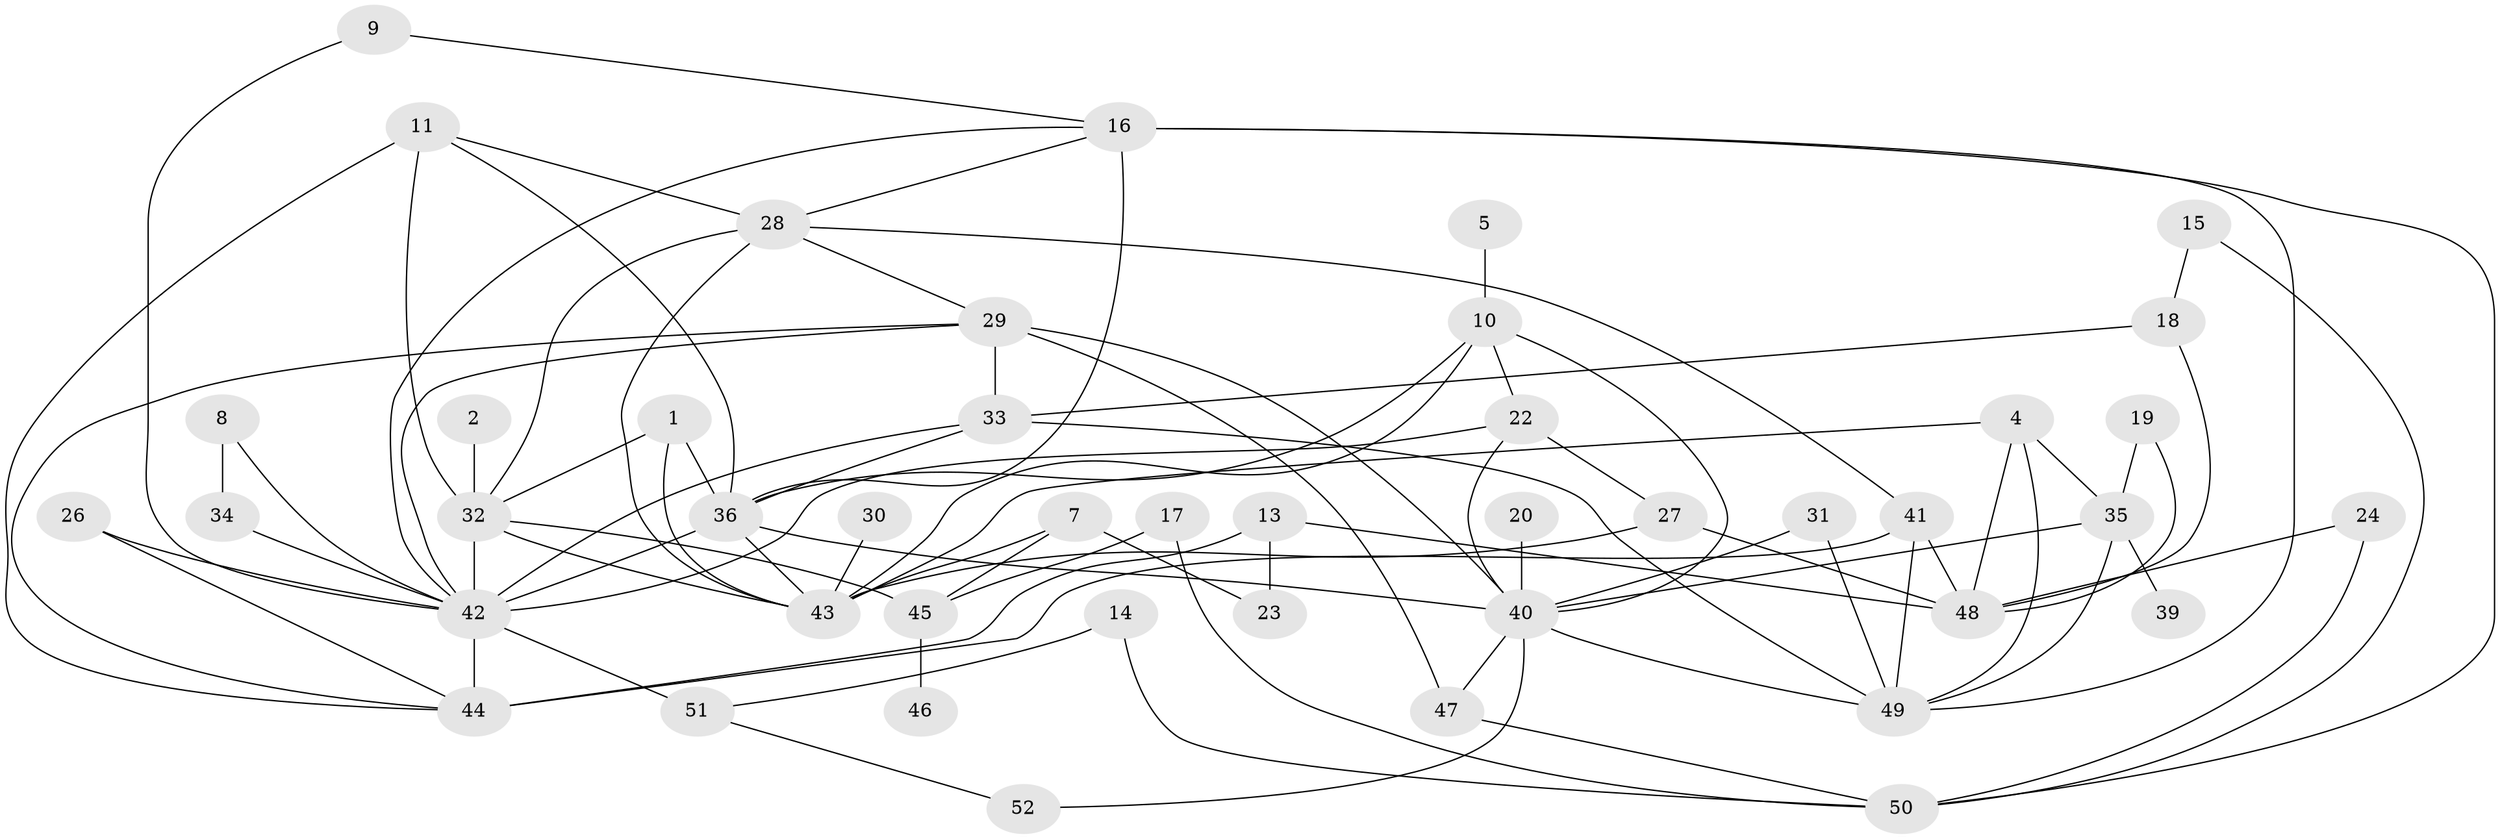 // original degree distribution, {2: 0.25, 3: 0.21153846153846154, 1: 0.14423076923076922, 5: 0.09615384615384616, 4: 0.18269230769230768, 6: 0.038461538461538464, 0: 0.057692307692307696, 8: 0.009615384615384616, 9: 0.009615384615384616}
// Generated by graph-tools (version 1.1) at 2025/25/03/09/25 03:25:18]
// undirected, 45 vertices, 88 edges
graph export_dot {
graph [start="1"]
  node [color=gray90,style=filled];
  1;
  2;
  4;
  5;
  7;
  8;
  9;
  10;
  11;
  13;
  14;
  15;
  16;
  17;
  18;
  19;
  20;
  22;
  23;
  24;
  26;
  27;
  28;
  29;
  30;
  31;
  32;
  33;
  34;
  35;
  36;
  39;
  40;
  41;
  42;
  43;
  44;
  45;
  46;
  47;
  48;
  49;
  50;
  51;
  52;
  1 -- 32 [weight=1.0];
  1 -- 36 [weight=1.0];
  1 -- 43 [weight=1.0];
  2 -- 32 [weight=1.0];
  4 -- 35 [weight=1.0];
  4 -- 43 [weight=1.0];
  4 -- 48 [weight=1.0];
  4 -- 49 [weight=1.0];
  5 -- 10 [weight=1.0];
  7 -- 23 [weight=1.0];
  7 -- 43 [weight=1.0];
  7 -- 45 [weight=1.0];
  8 -- 34 [weight=2.0];
  8 -- 42 [weight=1.0];
  9 -- 16 [weight=1.0];
  9 -- 42 [weight=1.0];
  10 -- 22 [weight=1.0];
  10 -- 36 [weight=1.0];
  10 -- 40 [weight=1.0];
  10 -- 43 [weight=1.0];
  11 -- 28 [weight=1.0];
  11 -- 32 [weight=1.0];
  11 -- 36 [weight=1.0];
  11 -- 44 [weight=1.0];
  13 -- 23 [weight=1.0];
  13 -- 44 [weight=1.0];
  13 -- 48 [weight=1.0];
  14 -- 50 [weight=1.0];
  14 -- 51 [weight=1.0];
  15 -- 18 [weight=1.0];
  15 -- 50 [weight=1.0];
  16 -- 28 [weight=1.0];
  16 -- 36 [weight=1.0];
  16 -- 42 [weight=1.0];
  16 -- 49 [weight=1.0];
  16 -- 50 [weight=1.0];
  17 -- 45 [weight=1.0];
  17 -- 50 [weight=1.0];
  18 -- 33 [weight=1.0];
  18 -- 48 [weight=1.0];
  19 -- 35 [weight=1.0];
  19 -- 48 [weight=1.0];
  20 -- 40 [weight=2.0];
  22 -- 27 [weight=1.0];
  22 -- 40 [weight=1.0];
  22 -- 42 [weight=1.0];
  24 -- 48 [weight=1.0];
  24 -- 50 [weight=1.0];
  26 -- 42 [weight=1.0];
  26 -- 44 [weight=1.0];
  27 -- 43 [weight=2.0];
  27 -- 48 [weight=1.0];
  28 -- 29 [weight=1.0];
  28 -- 32 [weight=1.0];
  28 -- 41 [weight=1.0];
  28 -- 43 [weight=1.0];
  29 -- 33 [weight=1.0];
  29 -- 40 [weight=2.0];
  29 -- 42 [weight=1.0];
  29 -- 44 [weight=1.0];
  29 -- 47 [weight=1.0];
  30 -- 43 [weight=1.0];
  31 -- 40 [weight=1.0];
  31 -- 49 [weight=1.0];
  32 -- 42 [weight=3.0];
  32 -- 43 [weight=2.0];
  32 -- 45 [weight=1.0];
  33 -- 36 [weight=1.0];
  33 -- 42 [weight=1.0];
  33 -- 49 [weight=1.0];
  34 -- 42 [weight=1.0];
  35 -- 39 [weight=1.0];
  35 -- 40 [weight=1.0];
  35 -- 49 [weight=1.0];
  36 -- 40 [weight=1.0];
  36 -- 42 [weight=1.0];
  36 -- 43 [weight=1.0];
  40 -- 47 [weight=1.0];
  40 -- 49 [weight=1.0];
  40 -- 52 [weight=1.0];
  41 -- 44 [weight=2.0];
  41 -- 48 [weight=1.0];
  41 -- 49 [weight=1.0];
  42 -- 44 [weight=1.0];
  42 -- 51 [weight=2.0];
  45 -- 46 [weight=1.0];
  47 -- 50 [weight=1.0];
  51 -- 52 [weight=1.0];
}
